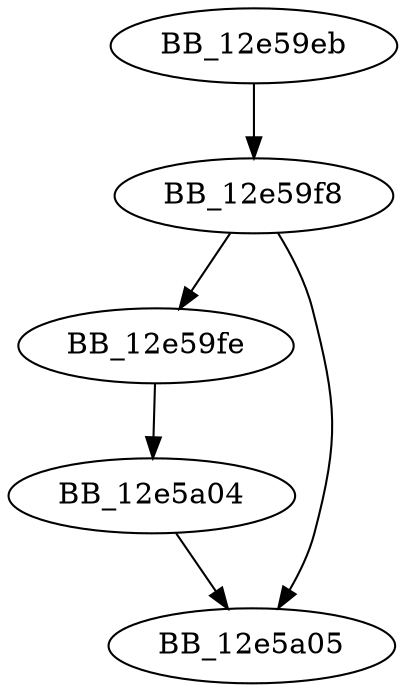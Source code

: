DiGraph sub_12E59EB{
BB_12e59eb->BB_12e59f8
BB_12e59f8->BB_12e59fe
BB_12e59f8->BB_12e5a05
BB_12e59fe->BB_12e5a04
BB_12e5a04->BB_12e5a05
}
